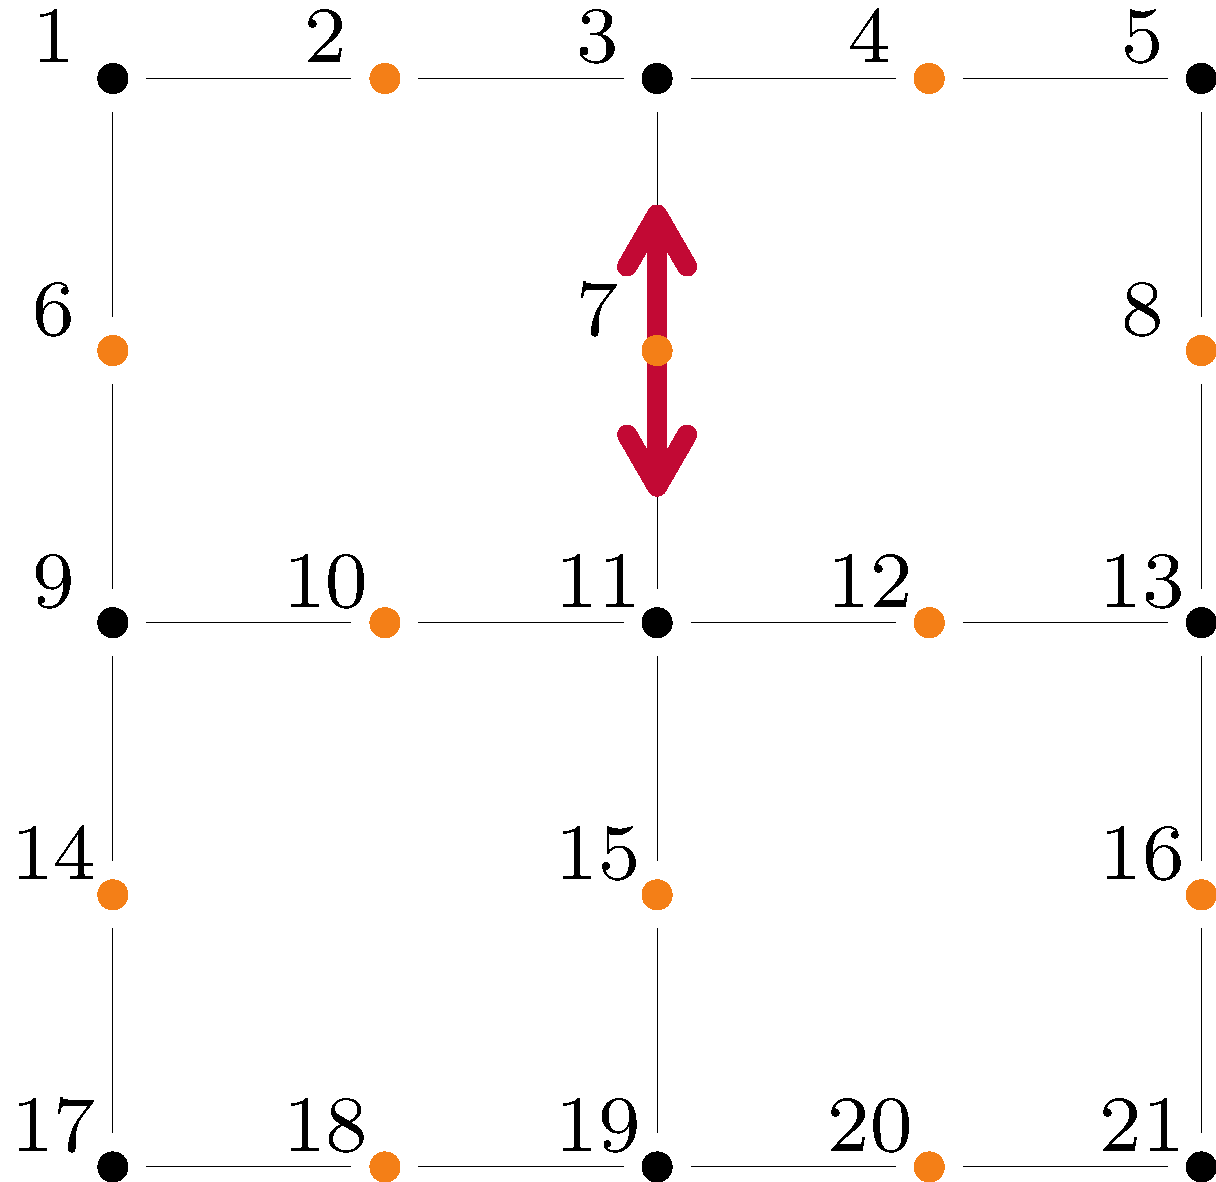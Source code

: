 settings.outformat = "png";
settings.render=10;
defaultpen(fontsize(10pt));
unitsize(3mm);
usepackage("amsfonts");

size(7cm);

string colour1 = "AD7A99"; // pink
string colour2 = "7CDEDC"; // light blue
string colour3 = "006F63"; // green
string colour4 = "F57F17"; //orange
string colour5 = "0F1980"; //purple
string colour6 = "C30934"; //red

pen fnt_size_A = fontsize(10pt);
pen fnt_size_dots = fontsize(8pt);
pen quantum_dot_colour = rgb("000000");
pen coupler_colour = rgb(colour4);

int lat_L = 5;
real lat_space = 3.2;
pair lat_label_gap = 0.7*(-1,+0.7);
int i_dot = 1;

real arrow_size = 1.6;
pen lw_arrows = linewidth(1.9pt);
pen lw_tunnellings = linewidth(0.1pt);
real arrow_head_size = 6;



// draw horizontal tunnellings
real tunnelling_line_gap = 0.4;
for (int i_x = 0; i_x < lat_L - 1; ++i_x)
{
    for (int i_y=0; i_y>-lat_L; i_y=i_y - 2)
    {
        pair spot = lat_space*(i_x, i_y);
        draw(spot+(tunnelling_line_gap,0)   -- spot+lat_space*(1,0)-(tunnelling_line_gap,0), p=rgb("000000")+lw_tunnellings);
    }

}

// draw vertical ltunnellings
for (int i_x = 0; i_x < lat_L ; i_x = i_x + 2)
{
     for (int i_y=0; i_y>-lat_L+1; --i_y)
    {
        pair spot = lat_space*(i_x, i_y);
        draw(spot-(0,tunnelling_line_gap)   -- spot-lat_space*(0,1)+(0,tunnelling_line_gap), p=rgb("000000")+lw_tunnellings);
    
    }

}

// draw arrows
pair spot = lat_space*(2, -1);
draw(spot - arrow_size*(0,-1)  -- spot+arrow_size*(0,-1), p=rgb(colour6)+lw_arrows, arrow=ArcArrows(SimpleHead, size=arrow_head_size));

// pair spot = lat_space*(2, -3);
// draw(spot - arrow_size*(0,-1)  -- spot+arrow_size*(0,-1), p=rgb(colour3)+lw_arrows, arrow=ArcArrows(SimpleHead, size=arrow_head_size));

// pair spot = lat_space*(1, -2);
// draw(spot - arrow_size*(0,-1)  -- spot+arrow_size*(0,-1), p=rgb(colour5)+lw_arrows, arrow=ArcArrows(SimpleHead, size=arrow_head_size));

// pair spot = lat_space*(3, -2);
// draw(spot - arrow_size*(0,-1)  -- spot+arrow_size*(0,-1), p=rgb(colour1)+lw_arrows, arrow=ArcArrows(SimpleHead, size=arrow_head_size));


// draw dots
for (int i_y=0; i_y>-lat_L; --i_y)
{ 
    for (int i_x = 0; i_x < lat_L; ++i_x)
    {
        if(i_y %2== 0) {
        // do all dots
            if(i_x %2 == 0){
                // quantum dot colour
                dot(lat_space*(i_x, i_y), p=quantum_dot_colour);
            } else {
                // coupler
                dot(lat_space*(i_x, i_y), p=coupler_colour);
            }
            // do label
            // if ((i_dot >=90 && i_dot <= 12) || (i_dot >=170 && i_dot <= 20) || (i_dot >=10 && i_dot <= 4) ) {
            //     label((string) i_dot, lat_space*(i_x, i_y) + lat_label_gap - (0,0.5), p=fnt_size_dots);

            // } else {
            //     label((string) i_dot,lat_space*(i_x, i_y) + lat_label_gap, p=fnt_size_dots);
            // }
            label((string) i_dot,lat_space*(i_x, i_y) + lat_label_gap, p=fnt_size_dots);
            i_dot = i_dot + 1;
            

        } else {
            if(i_x %2 ==0) {
                // all couplers
                dot(lat_space*(i_x, i_y), p=coupler_colour);

                label((string) i_dot, lat_space*(i_x, i_y) + lat_label_gap , p=fnt_size_dots);
                i_dot = i_dot + 1;

            }
        }
    }
}






